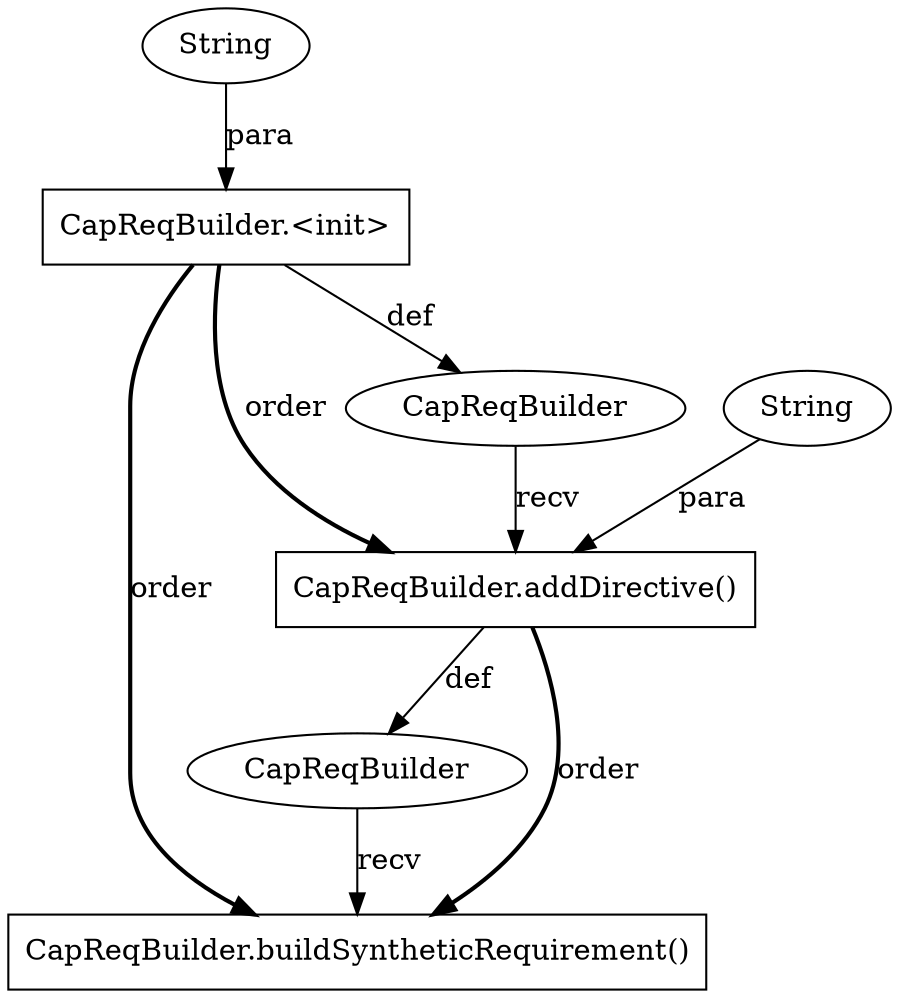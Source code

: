digraph "AUG" {

  1 [ label="CapReqBuilder.buildSyntheticRequirement()" shape="box" ];
  2 [ label="CapReqBuilder" shape="ellipse" ];
  3 [ label="CapReqBuilder.addDirective()" shape="box" ];
  4 [ label="String" shape="ellipse" ];
  5 [ label="CapReqBuilder" shape="ellipse" ];
  6 [ label="CapReqBuilder.<init>" shape="box" ];
  7 [ label="String" shape="ellipse" ];
  2 -> 1 [ label="recv" style="solid" ];
  6 -> 1 [ label="order" style="bold" ];
  3 -> 1 [ label="order" style="bold" ];
  3 -> 2 [ label="def" style="solid" ];
  5 -> 3 [ label="recv" style="solid" ];
  4 -> 3 [ label="para" style="solid" ];
  6 -> 3 [ label="order" style="bold" ];
  6 -> 5 [ label="def" style="solid" ];
  7 -> 6 [ label="para" style="solid" ];
}
